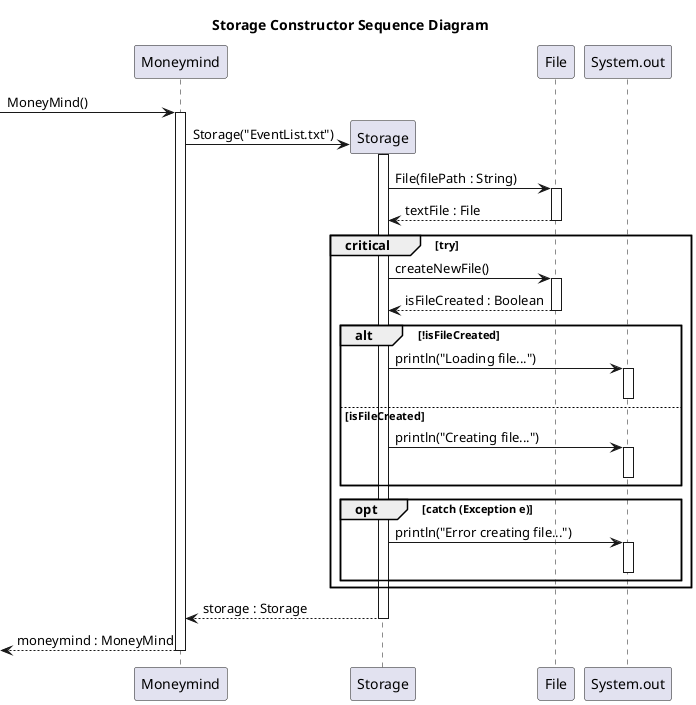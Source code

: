@startuml StorageSequenceDiagram
title Storage Constructor Sequence Diagram
' create Moneymind
-> Moneymind : MoneyMind()
activate Moneymind
create Storage
Moneymind -> Storage : Storage("EventList.txt")
activate Storage
Storage -> File : File(filePath : String)
activate File
File --> Storage : textFile : File
deactivate File
' try block
critical try
Storage -> File : createNewFile()
activate File
File --> Storage : isFileCreated : Boolean
deactivate File
' if block
alt !isFileCreated
Storage -> System.out : println("Loading file...")
activate System.out
deactivate System.out
' else block
else isFileCreated
Storage -> System.out : println("Creating file...")
activate System.out
deactivate System.out
end
' catch block
opt catch (Exception e)
Storage -> System.out : println("Error creating file...")
activate System.out
deactivate System.out
end
end
Storage --> Moneymind : storage : Storage
deactivate Storage
<-- Moneymind : moneymind : MoneyMind
deactivate Moneymind
@enduml
